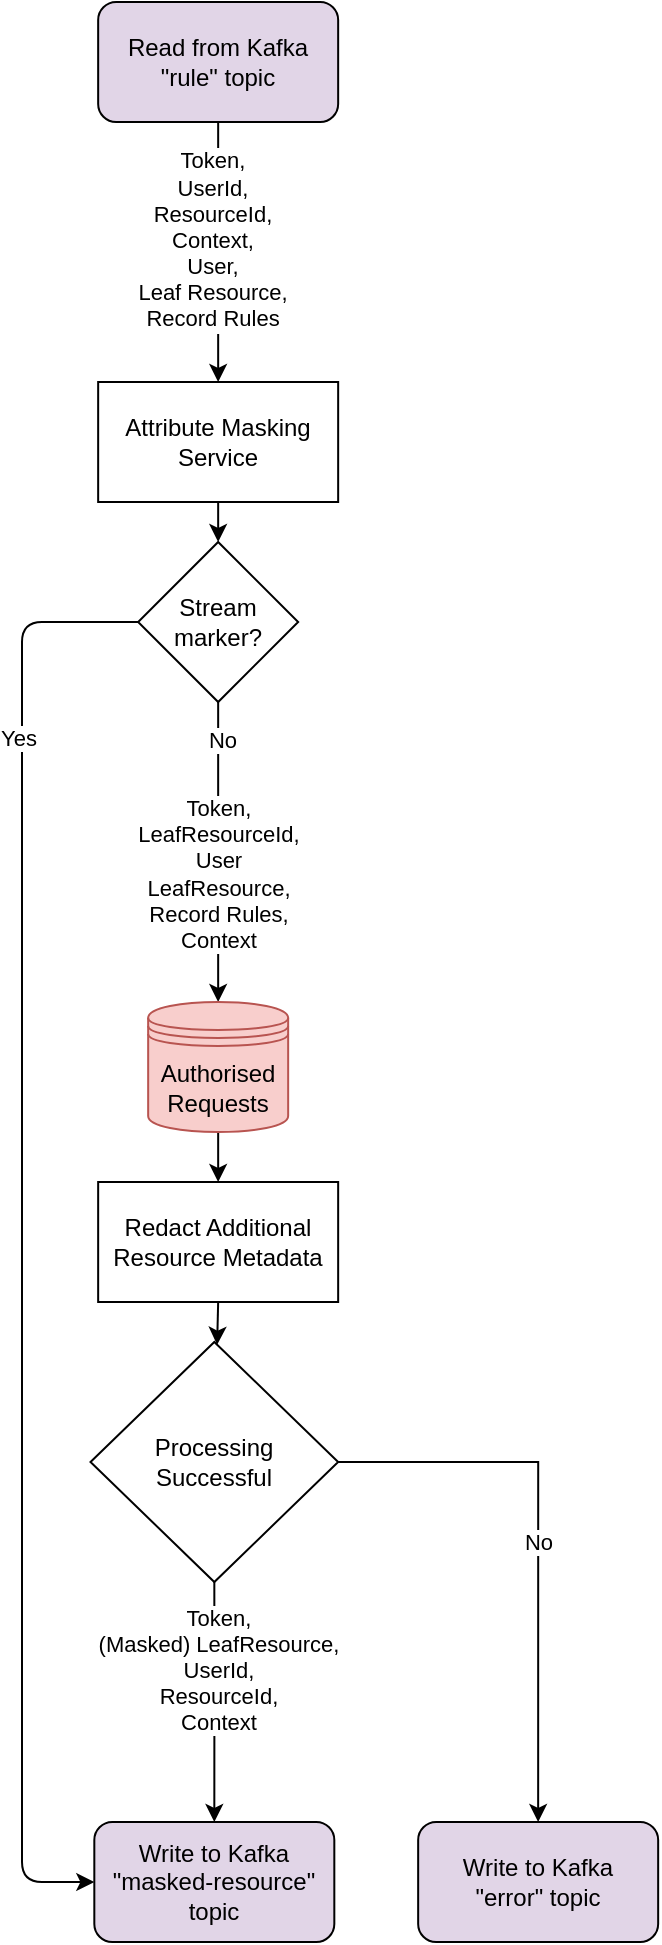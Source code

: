 <mxfile version="14.9.1" type="device"><diagram id="lWRe2f4_AiHqAnIAeXp1" name="Page-1"><mxGraphModel dx="1426" dy="737" grid="1" gridSize="10" guides="1" tooltips="1" connect="1" arrows="1" fold="1" page="1" pageScale="1" pageWidth="827" pageHeight="1169" background="#ffffff" math="0" shadow="0"><root><mxCell id="0"/><mxCell id="1" parent="0"/><mxCell id="oZyTMZYtAXs1u3VE4Ej2-63" value="Attribute Masking Service" style="rounded=0;whiteSpace=wrap;html=1;" parent="1" vertex="1"><mxGeometry x="218.08" y="610" width="120" height="60" as="geometry"/></mxCell><mxCell id="oZyTMZYtAXs1u3VE4Ej2-65" style="edgeStyle=orthogonalEdgeStyle;rounded=0;orthogonalLoop=1;jettySize=auto;html=1;exitX=0.5;exitY=1;exitDx=0;exitDy=0;entryX=0.5;entryY=0;entryDx=0;entryDy=0;" parent="1" source="oZyTMZYtAXs1u3VE4Ej2-64" target="oZyTMZYtAXs1u3VE4Ej2-63" edge="1"><mxGeometry relative="1" as="geometry"/></mxCell><mxCell id="emOmZ1jwaG1Uoyf71ebE-11" value="&lt;span style=&quot;font-family: &amp;#34;helvetica&amp;#34;&quot;&gt;Token,&lt;/span&gt;&lt;br style=&quot;font-family: &amp;#34;helvetica&amp;#34;&quot;&gt;&lt;span style=&quot;font-family: &amp;#34;helvetica&amp;#34;&quot;&gt;UserId,&lt;/span&gt;&lt;br style=&quot;font-family: &amp;#34;helvetica&amp;#34;&quot;&gt;&lt;span style=&quot;font-family: &amp;#34;helvetica&amp;#34;&quot;&gt;ResourceId,&lt;/span&gt;&lt;br style=&quot;font-family: &amp;#34;helvetica&amp;#34;&quot;&gt;&lt;span style=&quot;font-family: &amp;#34;helvetica&amp;#34;&quot;&gt;Context,&lt;/span&gt;&lt;br style=&quot;font-family: &amp;#34;helvetica&amp;#34;&quot;&gt;&lt;span style=&quot;font-family: &amp;#34;helvetica&amp;#34;&quot;&gt;User,&lt;/span&gt;&lt;br style=&quot;font-family: &amp;#34;helvetica&amp;#34;&quot;&gt;&lt;span style=&quot;font-family: &amp;#34;helvetica&amp;#34;&quot;&gt;Leaf Resource,&lt;br&gt;Record Rules&lt;br&gt;&lt;/span&gt;" style="edgeLabel;html=1;align=center;verticalAlign=middle;resizable=0;points=[];" parent="oZyTMZYtAXs1u3VE4Ej2-65" vertex="1" connectable="0"><mxGeometry x="-0.233" y="-3" relative="1" as="geometry"><mxPoint y="9" as="offset"/></mxGeometry></mxCell><mxCell id="oZyTMZYtAXs1u3VE4Ej2-64" value="&lt;div&gt;Read from Kafka&lt;/div&gt;&lt;div&gt;&quot;rule&quot; topic&lt;br&gt;&lt;/div&gt;" style="rounded=1;whiteSpace=wrap;html=1;fillColor=#E1D5E7;" parent="1" vertex="1"><mxGeometry x="218.08" y="420" width="120" height="60" as="geometry"/></mxCell><mxCell id="cmhVsMMkOoJrW_JN44RO-6" style="edgeStyle=orthogonalEdgeStyle;rounded=0;orthogonalLoop=1;jettySize=auto;html=1;exitX=0.5;exitY=1;exitDx=0;exitDy=0;entryX=0.5;entryY=0;entryDx=0;entryDy=0;" parent="1" source="3Z3iFPd_dvf7n9Krcd_h-9" target="D1O1iKfWJfiET4YTJFRm-7" edge="1"><mxGeometry relative="1" as="geometry"><mxPoint x="278.085" y="755" as="sourcePoint"/></mxGeometry></mxCell><mxCell id="3Z3iFPd_dvf7n9Krcd_h-11" value="Token,&lt;br&gt;LeafResourceId,&lt;br&gt;User&lt;br&gt;LeafResource,&lt;br&gt;Record Rules,&lt;br&gt;Context" style="edgeLabel;html=1;align=center;verticalAlign=middle;resizable=0;points=[];" vertex="1" connectable="0" parent="cmhVsMMkOoJrW_JN44RO-6"><mxGeometry x="-0.382" y="-1" relative="1" as="geometry"><mxPoint x="1" y="39" as="offset"/></mxGeometry></mxCell><mxCell id="3Z3iFPd_dvf7n9Krcd_h-13" value="No" style="edgeLabel;html=1;align=center;verticalAlign=middle;resizable=0;points=[];" vertex="1" connectable="0" parent="cmhVsMMkOoJrW_JN44RO-6"><mxGeometry x="-0.747" y="2" relative="1" as="geometry"><mxPoint as="offset"/></mxGeometry></mxCell><mxCell id="oZyTMZYtAXs1u3VE4Ej2-76" value="&lt;div&gt;Write to Kafka&lt;/div&gt;&lt;div&gt;&quot;masked-resource&quot; topic&lt;br&gt;&lt;/div&gt;" style="rounded=1;whiteSpace=wrap;html=1;fillColor=#E1D5E7;" parent="1" vertex="1"><mxGeometry x="216.16" y="1330" width="120" height="60" as="geometry"/></mxCell><mxCell id="oZyTMZYtAXs1u3VE4Ej2-80" value="Redact Additional Resource Metadata" style="rounded=0;whiteSpace=wrap;html=1;" parent="1" vertex="1"><mxGeometry x="218.08" y="1010" width="120" height="60" as="geometry"/></mxCell><mxCell id="cmhVsMMkOoJrW_JN44RO-4" style="edgeStyle=orthogonalEdgeStyle;rounded=0;orthogonalLoop=1;jettySize=auto;html=1;exitX=0.5;exitY=1;exitDx=0;exitDy=0;entryX=0.5;entryY=0;entryDx=0;entryDy=0;" parent="1" source="D1O1iKfWJfiET4YTJFRm-7" target="oZyTMZYtAXs1u3VE4Ej2-80" edge="1"><mxGeometry relative="1" as="geometry"/></mxCell><mxCell id="D1O1iKfWJfiET4YTJFRm-7" value="Authorised Requests" style="shape=datastore;whiteSpace=wrap;html=1;fillColor=#f8cecc;strokeColor=#b85450;" parent="1" vertex="1"><mxGeometry x="243.08" y="920" width="70" height="65" as="geometry"/></mxCell><mxCell id="6mC7acWIOO6ieJcWxAfC-17" value="No" style="edgeStyle=orthogonalEdgeStyle;rounded=0;orthogonalLoop=1;jettySize=auto;html=1;exitX=1;exitY=0.5;exitDx=0;exitDy=0;entryX=0.5;entryY=0;entryDx=0;entryDy=0;" parent="1" source="3" target="8" edge="1"><mxGeometry relative="1" as="geometry"/></mxCell><mxCell id="6mC7acWIOO6ieJcWxAfC-18" value="&lt;span style=&quot;color: rgb(0 , 0 , 0) ; font-family: &amp;#34;helvetica&amp;#34; ; font-size: 11px ; font-style: normal ; font-weight: 400 ; letter-spacing: normal ; text-align: center ; text-indent: 0px ; text-transform: none ; word-spacing: 0px ; background-color: rgb(255 , 255 , 255) ; display: inline ; float: none&quot;&gt;Token,&lt;/span&gt;&lt;br style=&quot;color: rgb(0 , 0 , 0) ; font-family: &amp;#34;helvetica&amp;#34; ; font-size: 11px ; font-style: normal ; font-weight: 400 ; letter-spacing: normal ; text-align: center ; text-indent: 0px ; text-transform: none ; word-spacing: 0px&quot;&gt;&lt;span style=&quot;color: rgb(0 , 0 , 0) ; font-family: &amp;#34;helvetica&amp;#34; ; font-size: 11px ; font-style: normal ; font-weight: 400 ; letter-spacing: normal ; text-align: center ; text-indent: 0px ; text-transform: none ; word-spacing: 0px ; background-color: rgb(255 , 255 , 255) ; display: inline ; float: none&quot;&gt;(Masked) LeafResource,&lt;/span&gt;&lt;br style=&quot;color: rgb(0 , 0 , 0) ; font-family: &amp;#34;helvetica&amp;#34; ; font-size: 11px ; font-style: normal ; font-weight: 400 ; letter-spacing: normal ; text-align: center ; text-indent: 0px ; text-transform: none ; word-spacing: 0px&quot;&gt;&lt;span style=&quot;color: rgb(0 , 0 , 0) ; font-family: &amp;#34;helvetica&amp;#34; ; font-size: 11px ; font-style: normal ; font-weight: 400 ; letter-spacing: normal ; text-align: center ; text-indent: 0px ; text-transform: none ; word-spacing: 0px ; background-color: rgb(255 , 255 , 255) ; display: inline ; float: none&quot;&gt;UserId,&lt;/span&gt;&lt;br style=&quot;color: rgb(0 , 0 , 0) ; font-family: &amp;#34;helvetica&amp;#34; ; font-size: 11px ; font-style: normal ; font-weight: 400 ; letter-spacing: normal ; text-align: center ; text-indent: 0px ; text-transform: none ; word-spacing: 0px&quot;&gt;&lt;span style=&quot;color: rgb(0 , 0 , 0) ; font-family: &amp;#34;helvetica&amp;#34; ; font-size: 11px ; font-style: normal ; font-weight: 400 ; letter-spacing: normal ; text-align: center ; text-indent: 0px ; text-transform: none ; word-spacing: 0px ; background-color: rgb(255 , 255 , 255) ; display: inline ; float: none&quot;&gt;ResourceId,&lt;/span&gt;&lt;br style=&quot;color: rgb(0 , 0 , 0) ; font-family: &amp;#34;helvetica&amp;#34; ; font-size: 11px ; font-style: normal ; font-weight: 400 ; letter-spacing: normal ; text-align: center ; text-indent: 0px ; text-transform: none ; word-spacing: 0px&quot;&gt;&lt;span style=&quot;color: rgb(0 , 0 , 0) ; font-family: &amp;#34;helvetica&amp;#34; ; font-size: 11px ; font-style: normal ; font-weight: 400 ; letter-spacing: normal ; text-align: center ; text-indent: 0px ; text-transform: none ; word-spacing: 0px ; background-color: rgb(255 , 255 , 255) ; display: inline ; float: none&quot;&gt;Context&lt;/span&gt;" style="edgeStyle=orthogonalEdgeStyle;rounded=0;orthogonalLoop=1;jettySize=auto;html=1;exitX=0.5;exitY=1;exitDx=0;exitDy=0;entryX=0.5;entryY=0;entryDx=0;entryDy=0;" parent="1" source="3" target="oZyTMZYtAXs1u3VE4Ej2-76" edge="1"><mxGeometry x="-0.259" y="2" relative="1" as="geometry"><mxPoint as="offset"/></mxGeometry></mxCell><mxCell id="3" value="Processing &lt;br&gt;Successful" style="rhombus;whiteSpace=wrap;html=1;" parent="1" vertex="1"><mxGeometry x="214.25" y="1090" width="123.83" height="120" as="geometry"/></mxCell><mxCell id="8" value="&lt;div&gt;Write to Kafka&lt;/div&gt;&lt;div&gt;&quot;error&quot; topic&lt;br&gt;&lt;/div&gt;" style="rounded=1;whiteSpace=wrap;html=1;fillColor=#E1D5E7;" parent="1" vertex="1"><mxGeometry x="378.08" y="1330" width="120" height="60" as="geometry"/></mxCell><mxCell id="rse0-4cznbieRAgbBgXQ-17" value="" style="endArrow=classic;html=1;exitX=0.5;exitY=1;exitDx=0;exitDy=0;" parent="1" source="oZyTMZYtAXs1u3VE4Ej2-80" target="3" edge="1"><mxGeometry width="50" height="50" relative="1" as="geometry"><mxPoint x="390" y="1250" as="sourcePoint"/><mxPoint x="440" y="1200" as="targetPoint"/></mxGeometry></mxCell><mxCell id="3Z3iFPd_dvf7n9Krcd_h-9" value="Stream marker?" style="rhombus;whiteSpace=wrap;html=1;" vertex="1" parent="1"><mxGeometry x="238.08" y="690" width="80" height="80" as="geometry"/></mxCell><mxCell id="3Z3iFPd_dvf7n9Krcd_h-10" value="" style="endArrow=classic;html=1;exitX=0.5;exitY=1;exitDx=0;exitDy=0;entryX=0.5;entryY=0;entryDx=0;entryDy=0;" edge="1" parent="1" source="oZyTMZYtAXs1u3VE4Ej2-63" target="3Z3iFPd_dvf7n9Krcd_h-9"><mxGeometry width="50" height="50" relative="1" as="geometry"><mxPoint x="388.08" y="710" as="sourcePoint"/><mxPoint x="208.08" y="680" as="targetPoint"/></mxGeometry></mxCell><mxCell id="3Z3iFPd_dvf7n9Krcd_h-12" value="" style="endArrow=classic;html=1;exitX=0;exitY=0.5;exitDx=0;exitDy=0;entryX=0;entryY=0.5;entryDx=0;entryDy=0;" edge="1" parent="1" source="3Z3iFPd_dvf7n9Krcd_h-9" target="oZyTMZYtAXs1u3VE4Ej2-76"><mxGeometry width="50" height="50" relative="1" as="geometry"><mxPoint x="390" y="680" as="sourcePoint"/><mxPoint x="170" y="970" as="targetPoint"/><Array as="points"><mxPoint x="180" y="730"/><mxPoint x="180" y="1360"/></Array></mxGeometry></mxCell><mxCell id="3Z3iFPd_dvf7n9Krcd_h-14" value="Yes" style="edgeLabel;html=1;align=center;verticalAlign=middle;resizable=0;points=[];" vertex="1" connectable="0" parent="3Z3iFPd_dvf7n9Krcd_h-12"><mxGeometry x="-0.693" y="-2" relative="1" as="geometry"><mxPoint y="5" as="offset"/></mxGeometry></mxCell></root></mxGraphModel></diagram></mxfile>